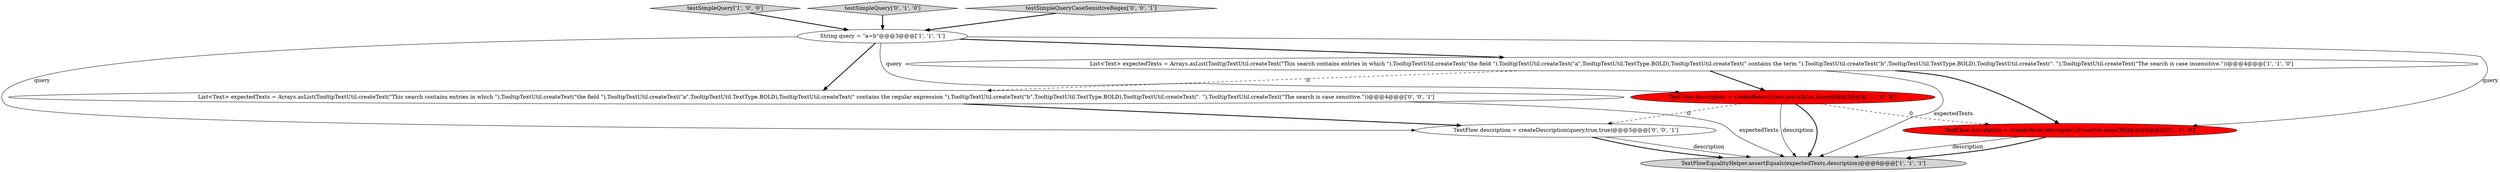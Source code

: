 digraph {
7 [style = filled, label = "TextFlow description = createDescription(query,true,true)@@@5@@@['0', '0', '1']", fillcolor = white, shape = ellipse image = "AAA0AAABBB3BBB"];
3 [style = filled, label = "testSimpleQuery['1', '0', '0']", fillcolor = lightgray, shape = diamond image = "AAA0AAABBB1BBB"];
5 [style = filled, label = "TextFlow description = createDescription(query,EnumSet.noneOf())@@@5@@@['0', '1', '0']", fillcolor = red, shape = ellipse image = "AAA1AAABBB2BBB"];
6 [style = filled, label = "testSimpleQuery['0', '1', '0']", fillcolor = lightgray, shape = diamond image = "AAA0AAABBB2BBB"];
8 [style = filled, label = "List<Text> expectedTexts = Arrays.asList(TooltipTextUtil.createText(\"This search contains entries in which \"),TooltipTextUtil.createText(\"the field \"),TooltipTextUtil.createText(\"a\",TooltipTextUtil.TextType.BOLD),TooltipTextUtil.createText(\" contains the regular expression \"),TooltipTextUtil.createText(\"b\",TooltipTextUtil.TextType.BOLD),TooltipTextUtil.createText(\". \"),TooltipTextUtil.createText(\"The search is case sensitive.\"))@@@4@@@['0', '0', '1']", fillcolor = white, shape = ellipse image = "AAA0AAABBB3BBB"];
9 [style = filled, label = "testSimpleQueryCaseSensitiveRegex['0', '0', '1']", fillcolor = lightgray, shape = diamond image = "AAA0AAABBB3BBB"];
2 [style = filled, label = "String query = \"a=b\"@@@3@@@['1', '1', '1']", fillcolor = white, shape = ellipse image = "AAA0AAABBB1BBB"];
1 [style = filled, label = "List<Text> expectedTexts = Arrays.asList(TooltipTextUtil.createText(\"This search contains entries in which \"),TooltipTextUtil.createText(\"the field \"),TooltipTextUtil.createText(\"a\",TooltipTextUtil.TextType.BOLD),TooltipTextUtil.createText(\" contains the term \"),TooltipTextUtil.createText(\"b\",TooltipTextUtil.TextType.BOLD),TooltipTextUtil.createText(\". \"),TooltipTextUtil.createText(\"The search is case insensitive.\"))@@@4@@@['1', '1', '0']", fillcolor = white, shape = ellipse image = "AAA0AAABBB1BBB"];
4 [style = filled, label = "TextFlow description = createDescription(query,false,false)@@@5@@@['1', '0', '0']", fillcolor = red, shape = ellipse image = "AAA1AAABBB1BBB"];
0 [style = filled, label = "TextFlowEqualityHelper.assertEquals(expectedTexts,description)@@@6@@@['1', '1', '1']", fillcolor = lightgray, shape = ellipse image = "AAA0AAABBB1BBB"];
1->5 [style = bold, label=""];
1->4 [style = bold, label=""];
9->2 [style = bold, label=""];
5->0 [style = solid, label="description"];
2->1 [style = bold, label=""];
2->4 [style = solid, label="query"];
7->0 [style = bold, label=""];
2->5 [style = solid, label="query"];
8->7 [style = bold, label=""];
4->0 [style = bold, label=""];
6->2 [style = bold, label=""];
7->0 [style = solid, label="description"];
3->2 [style = bold, label=""];
5->0 [style = bold, label=""];
4->7 [style = dashed, label="0"];
8->0 [style = solid, label="expectedTexts"];
4->5 [style = dashed, label="0"];
4->0 [style = solid, label="description"];
1->8 [style = dashed, label="0"];
1->0 [style = solid, label="expectedTexts"];
2->7 [style = solid, label="query"];
2->8 [style = bold, label=""];
}
